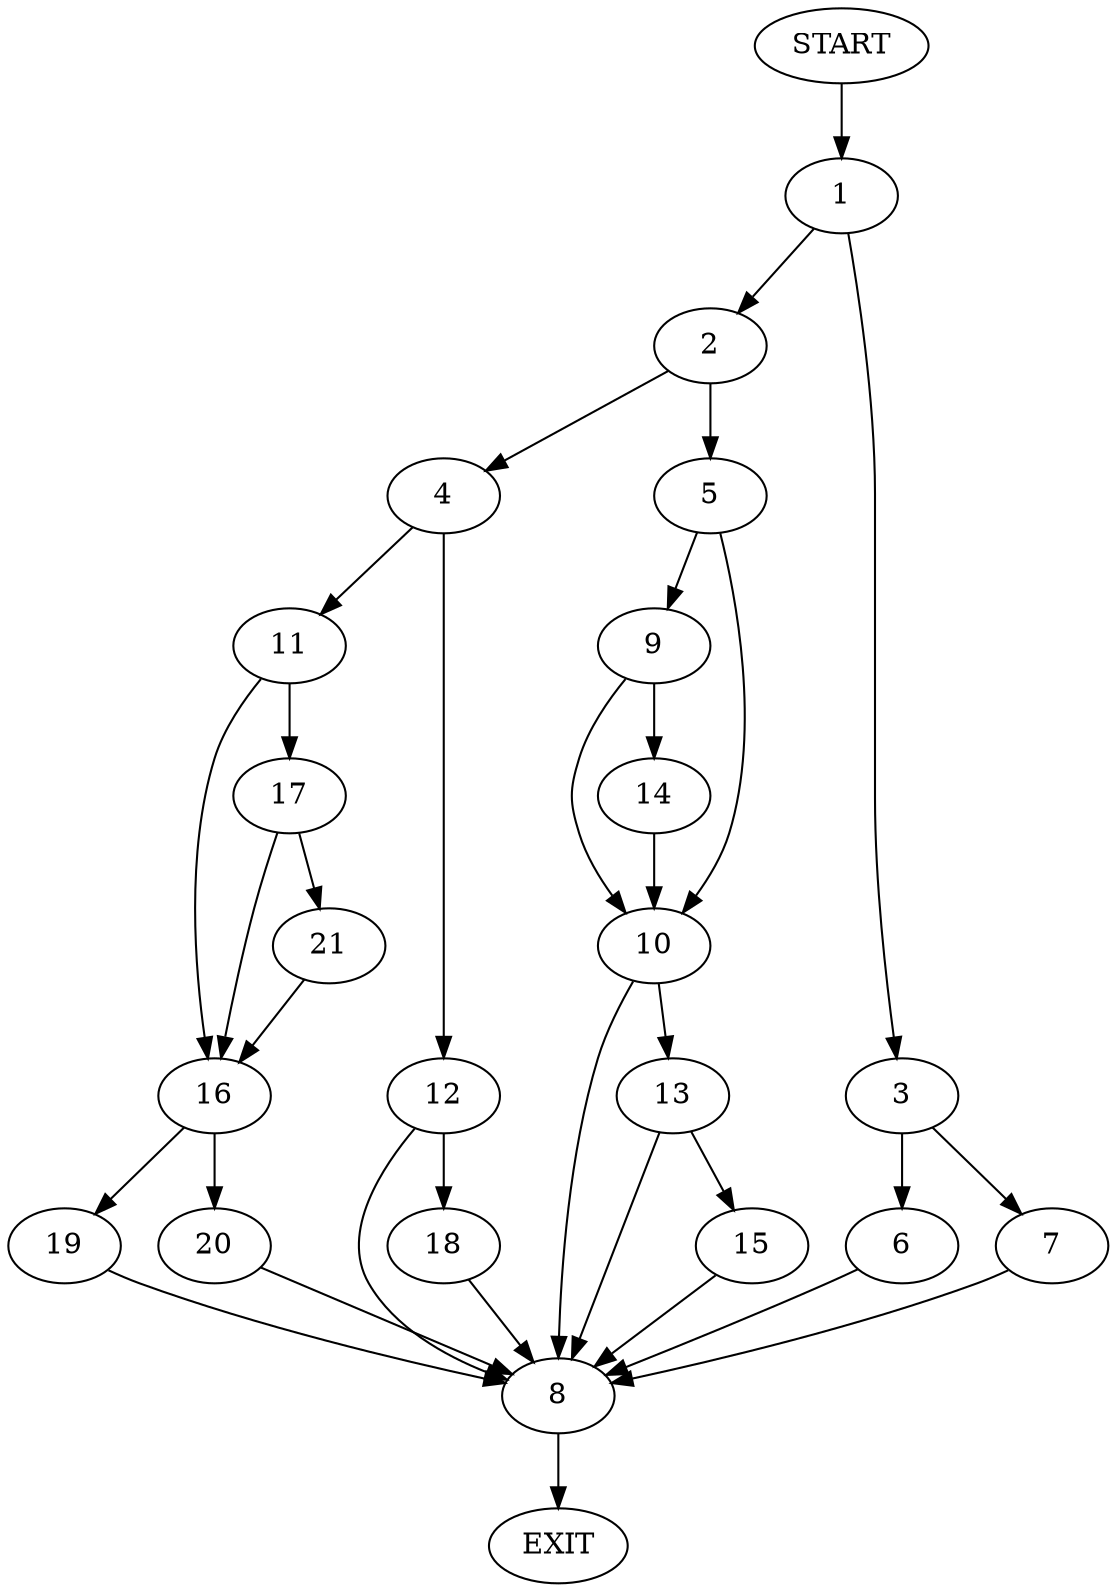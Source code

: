 digraph {
0 [label="START"]
22 [label="EXIT"]
0 -> 1
1 -> 2
1 -> 3
2 -> 4
2 -> 5
3 -> 6
3 -> 7
7 -> 8
6 -> 8
8 -> 22
5 -> 9
5 -> 10
4 -> 11
4 -> 12
10 -> 13
10 -> 8
9 -> 10
9 -> 14
14 -> 10
13 -> 8
13 -> 15
15 -> 8
11 -> 16
11 -> 17
12 -> 8
12 -> 18
16 -> 19
16 -> 20
17 -> 16
17 -> 21
21 -> 16
19 -> 8
20 -> 8
18 -> 8
}
